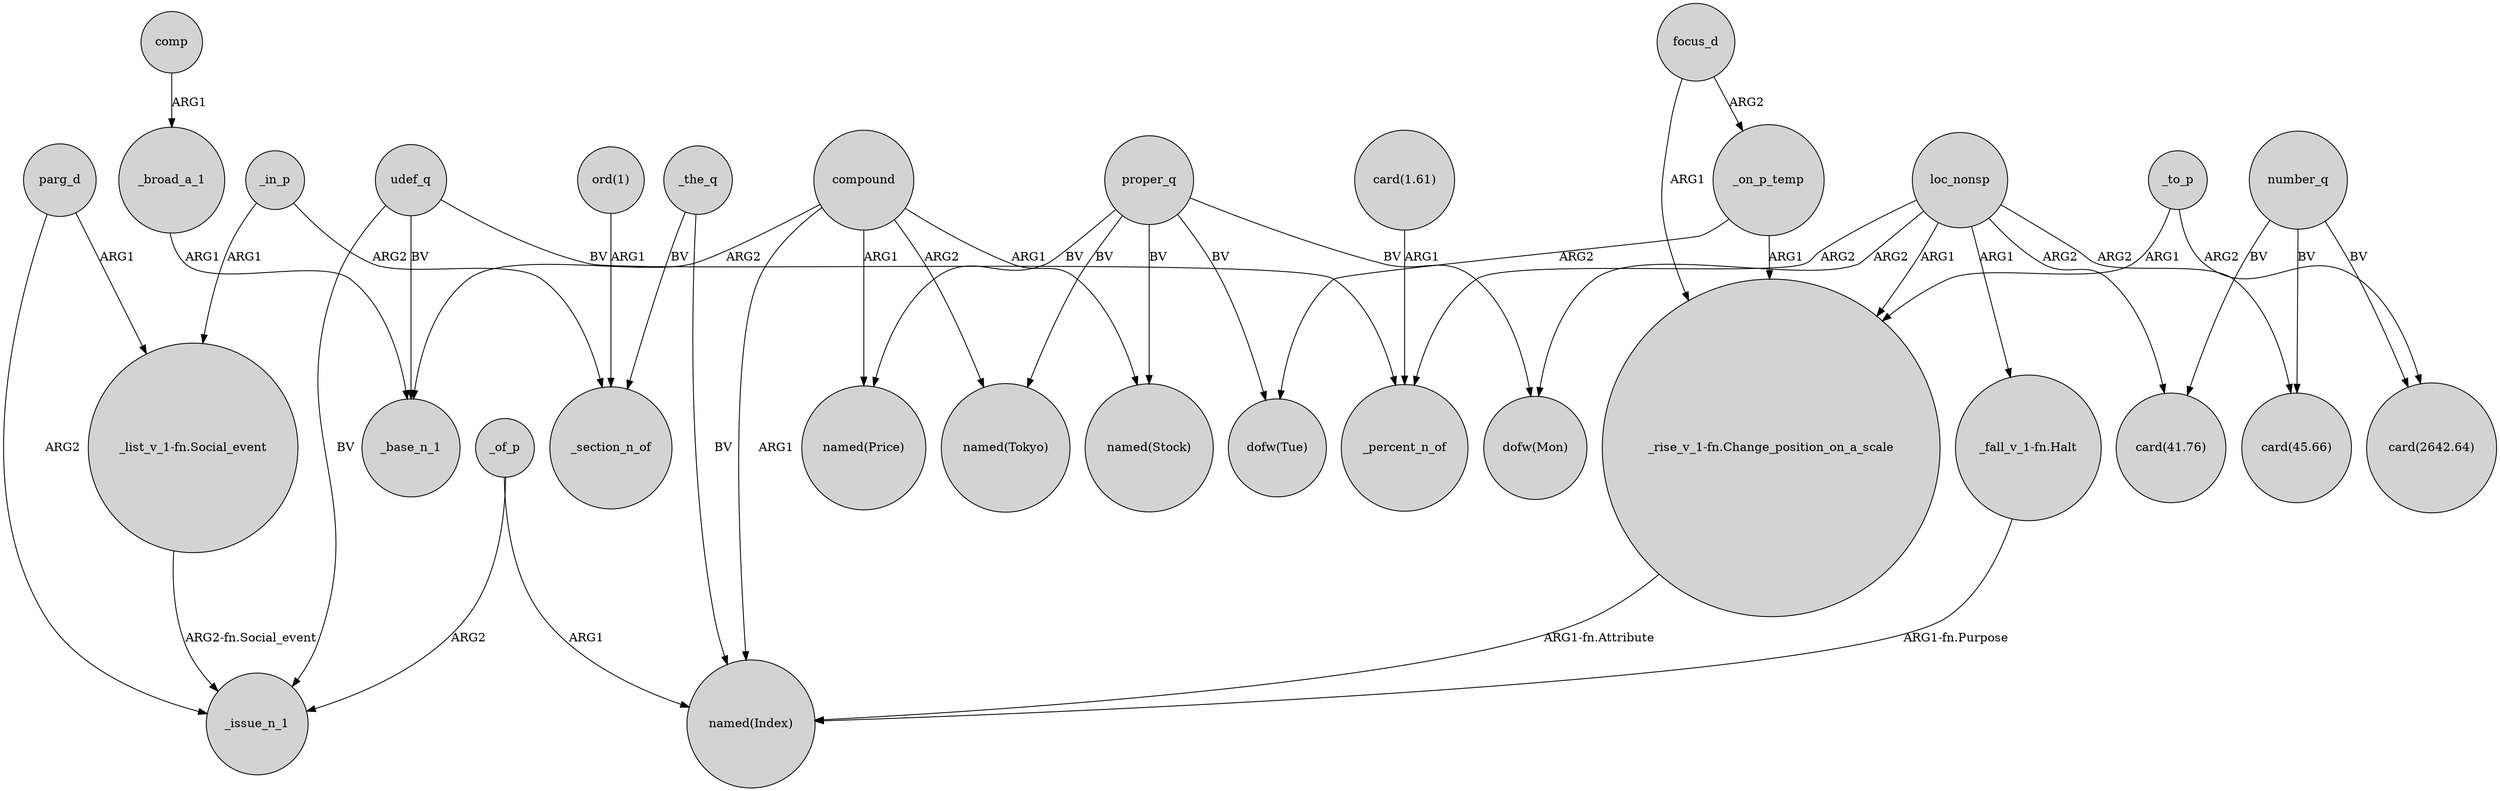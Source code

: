 digraph {
	node [shape=circle style=filled]
	_of_p -> "named(Index)" [label=ARG1]
	focus_d -> _on_p_temp [label=ARG2]
	_in_p -> "_list_v_1-fn.Social_event" [label=ARG1]
	compound -> _base_n_1 [label=ARG2]
	"_rise_v_1-fn.Change_position_on_a_scale" -> "named(Index)" [label="ARG1-fn.Attribute"]
	compound -> "named(Stock)" [label=ARG1]
	number_q -> "card(45.66)" [label=BV]
	compound -> "named(Index)" [label=ARG1]
	proper_q -> "named(Stock)" [label=BV]
	_to_p -> "_rise_v_1-fn.Change_position_on_a_scale" [label=ARG1]
	_of_p -> _issue_n_1 [label=ARG2]
	loc_nonsp -> "_rise_v_1-fn.Change_position_on_a_scale" [label=ARG1]
	number_q -> "card(2642.64)" [label=BV]
	"card(1.61)" -> _percent_n_of [label=ARG1]
	proper_q -> "dofw(Mon)" [label=BV]
	loc_nonsp -> "card(45.66)" [label=ARG2]
	_to_p -> "card(2642.64)" [label=ARG2]
	_the_q -> "named(Index)" [label=BV]
	_the_q -> _section_n_of [label=BV]
	compound -> "named(Tokyo)" [label=ARG2]
	loc_nonsp -> "card(41.76)" [label=ARG2]
	_on_p_temp -> "dofw(Tue)" [label=ARG2]
	focus_d -> "_rise_v_1-fn.Change_position_on_a_scale" [label=ARG1]
	_broad_a_1 -> _base_n_1 [label=ARG1]
	loc_nonsp -> "_fall_v_1-fn.Halt" [label=ARG1]
	loc_nonsp -> "dofw(Mon)" [label=ARG2]
	"_list_v_1-fn.Social_event" -> _issue_n_1 [label="ARG2-fn.Social_event"]
	udef_q -> _percent_n_of [label=BV]
	"ord(1)" -> _section_n_of [label=ARG1]
	_in_p -> _section_n_of [label=ARG2]
	"_fall_v_1-fn.Halt" -> "named(Index)" [label="ARG1-fn.Purpose"]
	proper_q -> "dofw(Tue)" [label=BV]
	proper_q -> "named(Tokyo)" [label=BV]
	udef_q -> _base_n_1 [label=BV]
	udef_q -> _issue_n_1 [label=BV]
	parg_d -> _issue_n_1 [label=ARG2]
	_on_p_temp -> "_rise_v_1-fn.Change_position_on_a_scale" [label=ARG1]
	comp -> _broad_a_1 [label=ARG1]
	number_q -> "card(41.76)" [label=BV]
	compound -> "named(Price)" [label=ARG1]
	parg_d -> "_list_v_1-fn.Social_event" [label=ARG1]
	proper_q -> "named(Price)" [label=BV]
	loc_nonsp -> _percent_n_of [label=ARG2]
}
